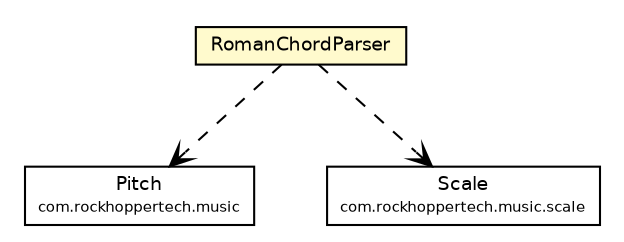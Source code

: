 #!/usr/local/bin/dot
#
# Class diagram 
# Generated by UMLGraph version R5_6-24-gf6e263 (http://www.umlgraph.org/)
#

digraph G {
	edge [fontname="Helvetica",fontsize=10,labelfontname="Helvetica",labelfontsize=10];
	node [fontname="Helvetica",fontsize=10,shape=plaintext];
	nodesep=0.25;
	ranksep=0.5;
	// com.rockhoppertech.music.chord.RomanChordParser
	c8324 [label=<<table title="com.rockhoppertech.music.chord.RomanChordParser" border="0" cellborder="1" cellspacing="0" cellpadding="2" port="p" bgcolor="lemonChiffon" href="./RomanChordParser.html">
		<tr><td><table border="0" cellspacing="0" cellpadding="1">
<tr><td align="center" balign="center"> RomanChordParser </td></tr>
		</table></td></tr>
		</table>>, URL="./RomanChordParser.html", fontname="Helvetica", fontcolor="black", fontsize=9.0];
	// com.rockhoppertech.music.Pitch
	c8334 [label=<<table title="com.rockhoppertech.music.Pitch" border="0" cellborder="1" cellspacing="0" cellpadding="2" port="p" href="../Pitch.html">
		<tr><td><table border="0" cellspacing="0" cellpadding="1">
<tr><td align="center" balign="center"> Pitch </td></tr>
<tr><td align="center" balign="center"><font point-size="7.0"> com.rockhoppertech.music </font></td></tr>
		</table></td></tr>
		</table>>, URL="../Pitch.html", fontname="Helvetica", fontcolor="black", fontsize=9.0];
	// com.rockhoppertech.music.scale.Scale
	c8407 [label=<<table title="com.rockhoppertech.music.scale.Scale" border="0" cellborder="1" cellspacing="0" cellpadding="2" port="p" href="../scale/Scale.html">
		<tr><td><table border="0" cellspacing="0" cellpadding="1">
<tr><td align="center" balign="center"> Scale </td></tr>
<tr><td align="center" balign="center"><font point-size="7.0"> com.rockhoppertech.music.scale </font></td></tr>
		</table></td></tr>
		</table>>, URL="../scale/Scale.html", fontname="Helvetica", fontcolor="black", fontsize=9.0];
	// com.rockhoppertech.music.chord.RomanChordParser DEPEND com.rockhoppertech.music.scale.Scale
	c8324:p -> c8407:p [taillabel="", label="", headlabel="", fontname="Helvetica", fontcolor="black", fontsize=10.0, color="black", arrowhead=open, style=dashed];
	// com.rockhoppertech.music.chord.RomanChordParser DEPEND com.rockhoppertech.music.Pitch
	c8324:p -> c8334:p [taillabel="", label="", headlabel="", fontname="Helvetica", fontcolor="black", fontsize=10.0, color="black", arrowhead=open, style=dashed];
}


